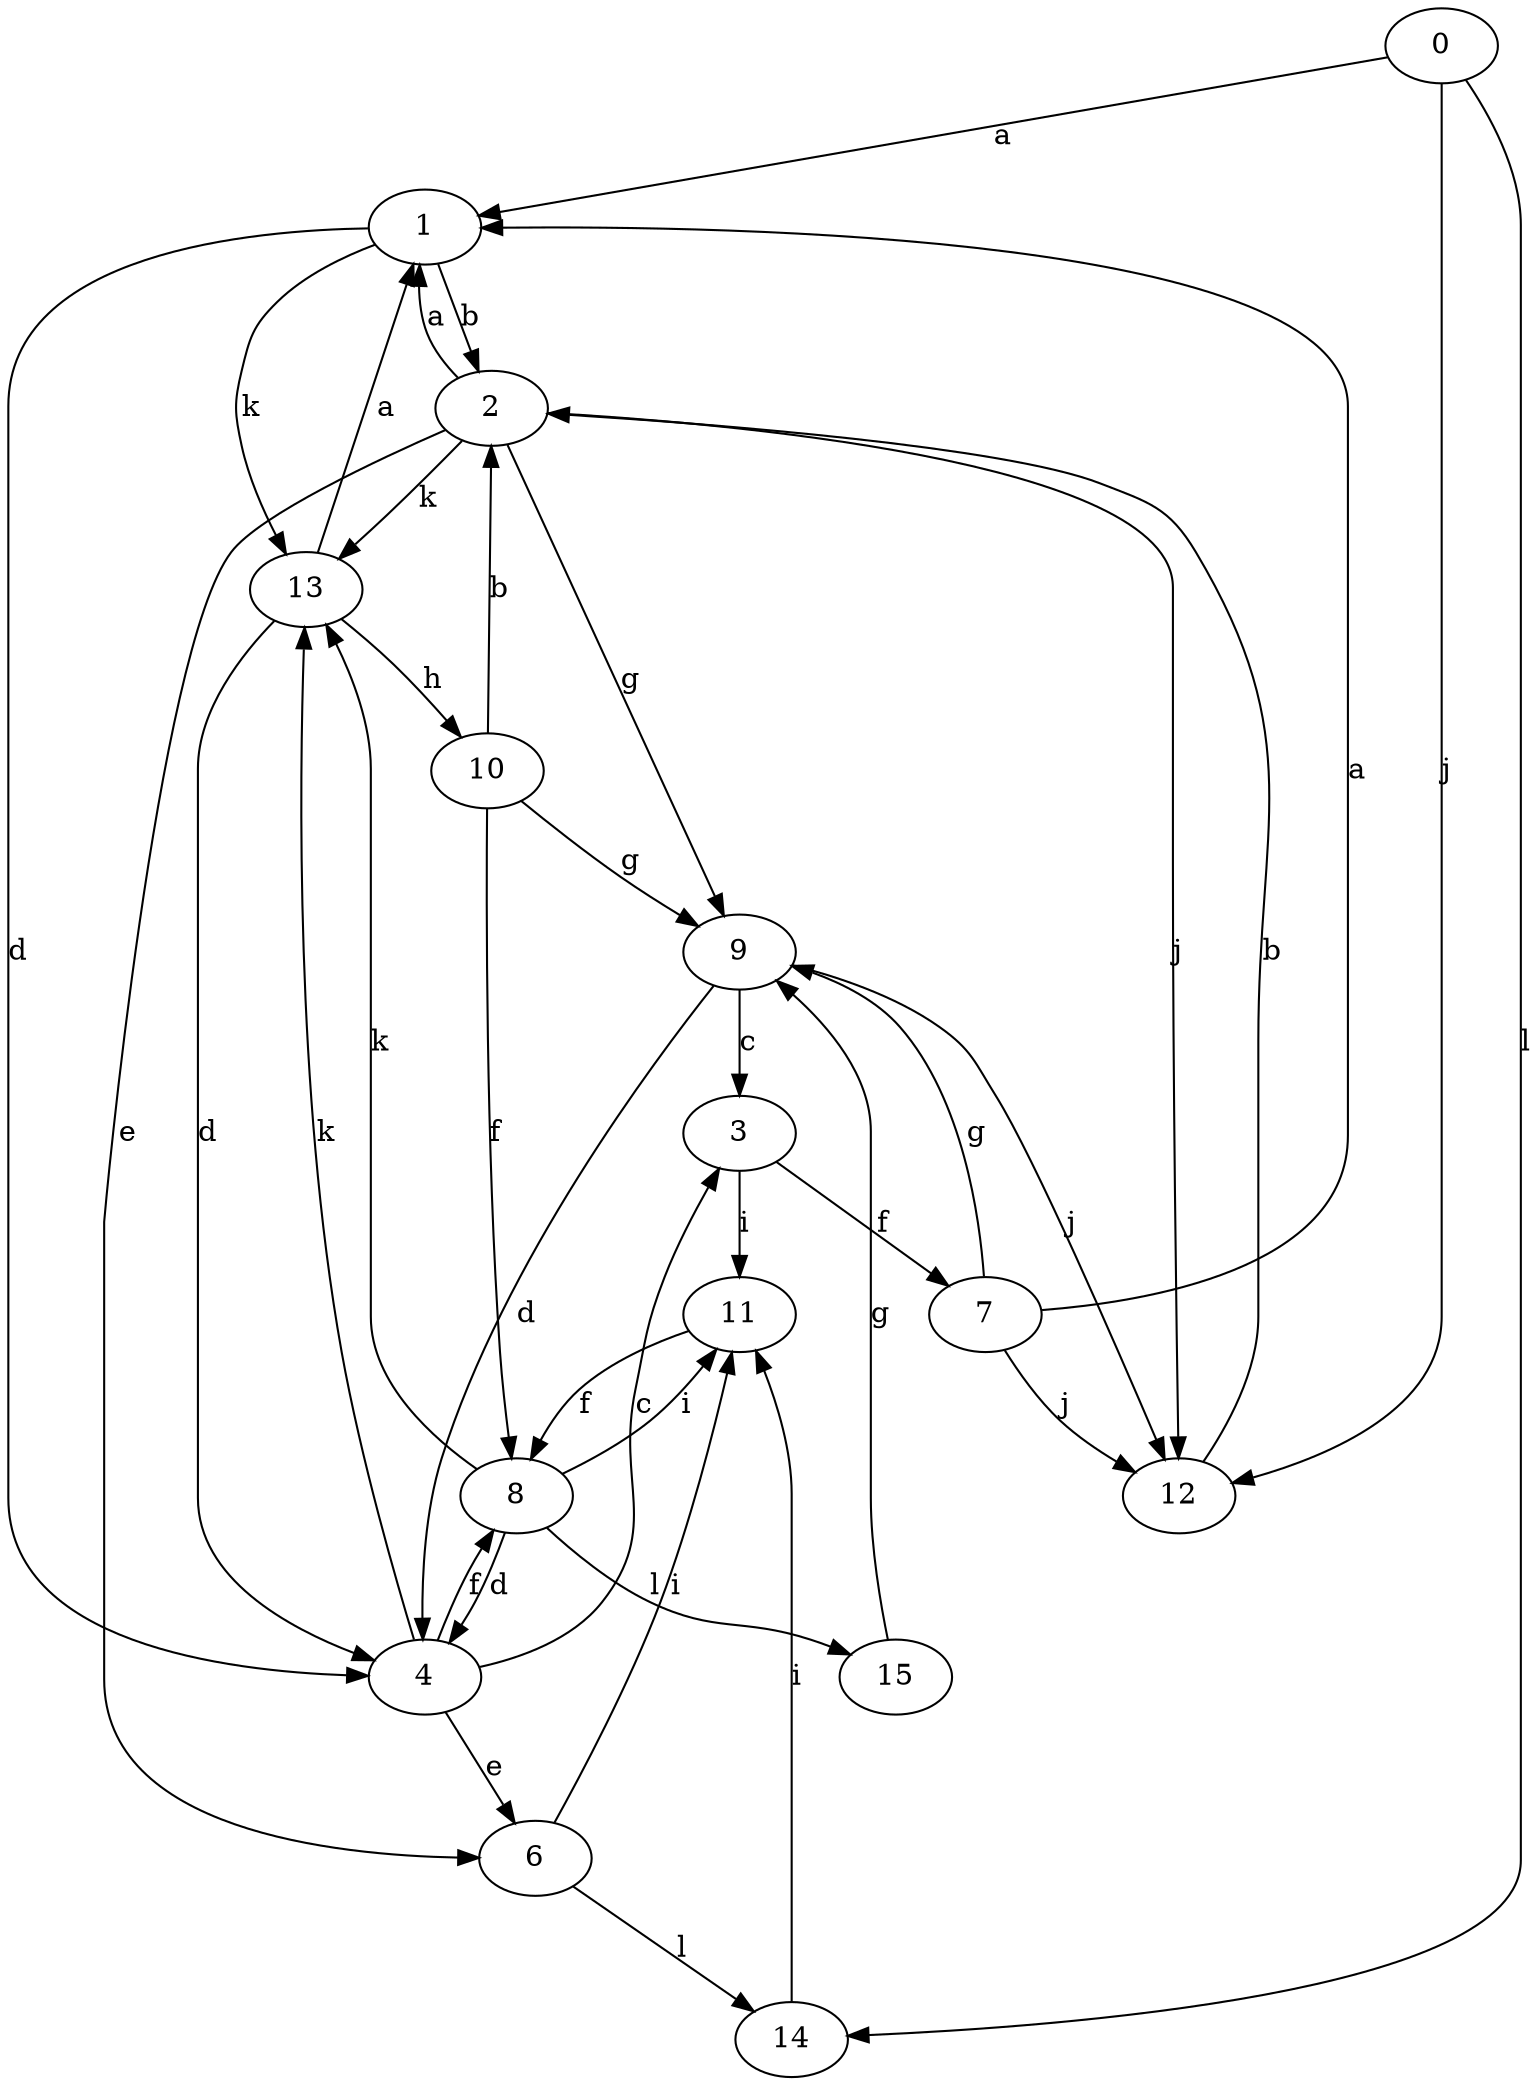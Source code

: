 strict digraph  {
0;
1;
2;
3;
4;
6;
7;
8;
9;
10;
11;
12;
13;
14;
15;
0 -> 1  [label=a];
0 -> 12  [label=j];
0 -> 14  [label=l];
1 -> 2  [label=b];
1 -> 4  [label=d];
1 -> 13  [label=k];
2 -> 1  [label=a];
2 -> 6  [label=e];
2 -> 9  [label=g];
2 -> 12  [label=j];
2 -> 13  [label=k];
3 -> 7  [label=f];
3 -> 11  [label=i];
4 -> 3  [label=c];
4 -> 6  [label=e];
4 -> 8  [label=f];
4 -> 13  [label=k];
6 -> 11  [label=i];
6 -> 14  [label=l];
7 -> 1  [label=a];
7 -> 9  [label=g];
7 -> 12  [label=j];
8 -> 4  [label=d];
8 -> 11  [label=i];
8 -> 13  [label=k];
8 -> 15  [label=l];
9 -> 3  [label=c];
9 -> 4  [label=d];
9 -> 12  [label=j];
10 -> 2  [label=b];
10 -> 8  [label=f];
10 -> 9  [label=g];
11 -> 8  [label=f];
12 -> 2  [label=b];
13 -> 1  [label=a];
13 -> 4  [label=d];
13 -> 10  [label=h];
14 -> 11  [label=i];
15 -> 9  [label=g];
}
